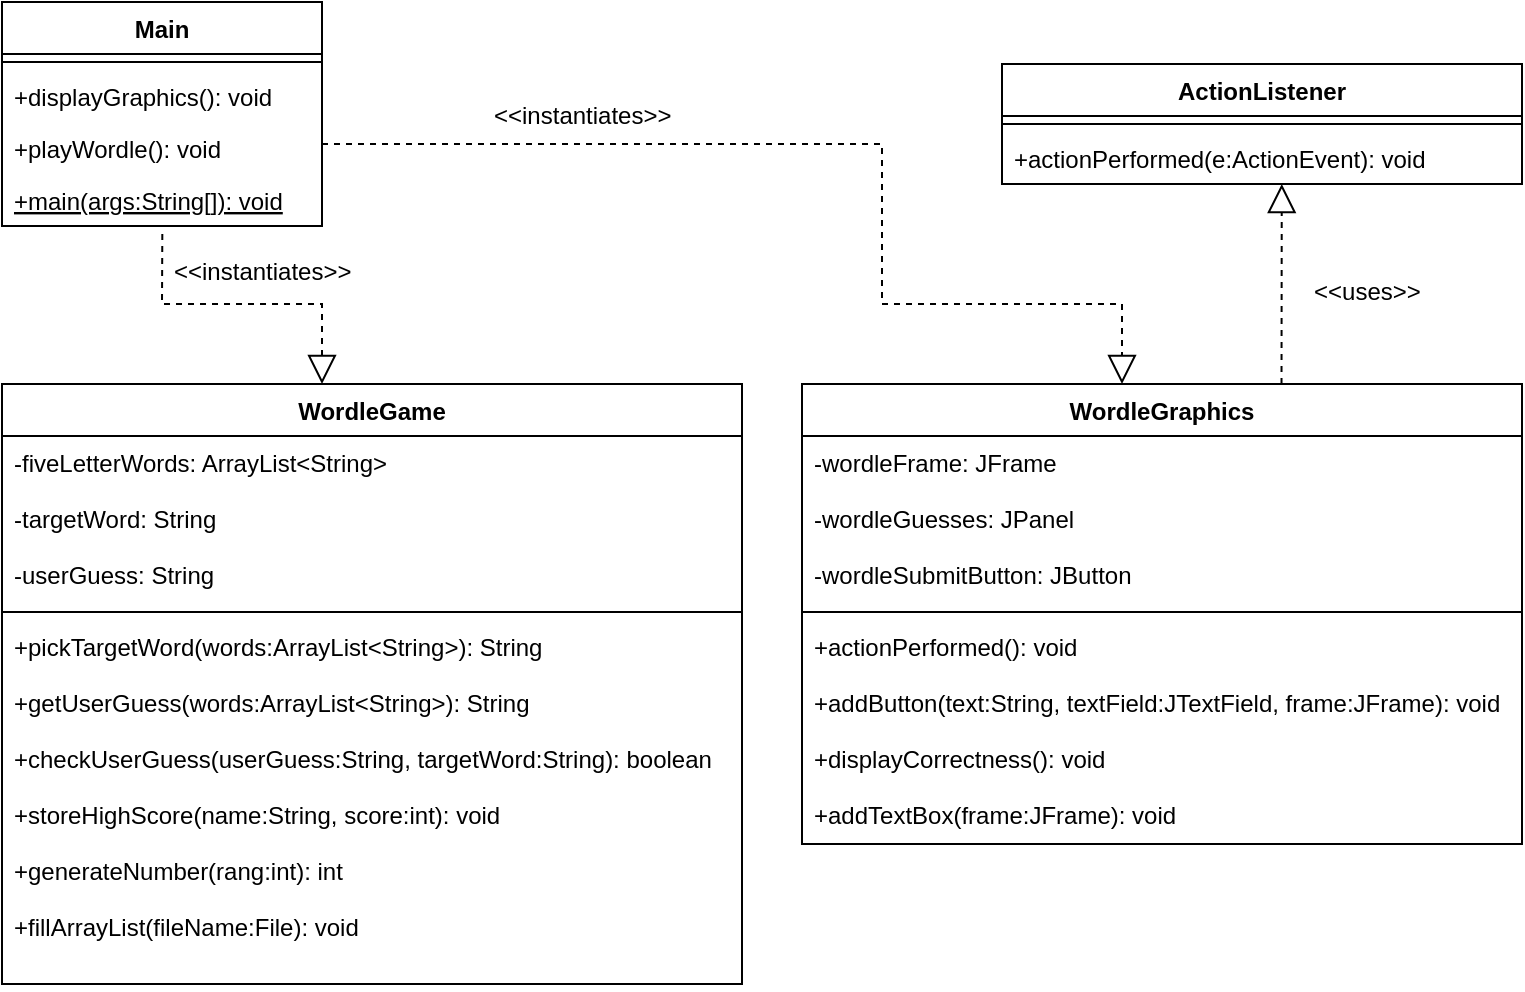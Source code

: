 <mxfile version="20.5.3" type="embed"><diagram id="C5RBs43oDa-KdzZeNtuy" name="Page-1"><mxGraphModel dx="1149" dy="919" grid="1" gridSize="10" guides="1" tooltips="1" connect="1" arrows="1" fold="1" page="1" pageScale="1" pageWidth="827" pageHeight="1169" math="0" shadow="0"><root><mxCell id="WIyWlLk6GJQsqaUBKTNV-0"/><mxCell id="WIyWlLk6GJQsqaUBKTNV-1" parent="WIyWlLk6GJQsqaUBKTNV-0"/><mxCell id="lITUYnTNvuvev6aslpu9-0" value="Main" style="swimlane;fontStyle=1;align=center;verticalAlign=top;childLayout=stackLayout;horizontal=1;startSize=26;horizontalStack=0;resizeParent=1;resizeParentMax=0;resizeLast=0;collapsible=1;marginBottom=0;" parent="WIyWlLk6GJQsqaUBKTNV-1" vertex="1"><mxGeometry x="40" y="9" width="160" height="112" as="geometry"/></mxCell><mxCell id="lITUYnTNvuvev6aslpu9-2" value="" style="line;strokeWidth=1;fillColor=none;align=left;verticalAlign=middle;spacingTop=-1;spacingLeft=3;spacingRight=3;rotatable=0;labelPosition=right;points=[];portConstraint=eastwest;strokeColor=inherit;" parent="lITUYnTNvuvev6aslpu9-0" vertex="1"><mxGeometry y="26" width="160" height="8" as="geometry"/></mxCell><mxCell id="lITUYnTNvuvev6aslpu9-4" value="+displayGraphics(): void" style="text;strokeColor=none;fillColor=none;align=left;verticalAlign=top;spacingLeft=4;spacingRight=4;overflow=hidden;rotatable=0;points=[[0,0.5],[1,0.5]];portConstraint=eastwest;" parent="lITUYnTNvuvev6aslpu9-0" vertex="1"><mxGeometry y="34" width="160" height="26" as="geometry"/></mxCell><mxCell id="lITUYnTNvuvev6aslpu9-5" value="+playWordle(): void" style="text;strokeColor=none;fillColor=none;align=left;verticalAlign=top;spacingLeft=4;spacingRight=4;overflow=hidden;rotatable=0;points=[[0,0.5],[1,0.5]];portConstraint=eastwest;" parent="lITUYnTNvuvev6aslpu9-0" vertex="1"><mxGeometry y="60" width="160" height="26" as="geometry"/></mxCell><mxCell id="lITUYnTNvuvev6aslpu9-3" value="+main(args:String[]): void" style="text;strokeColor=none;fillColor=none;align=left;verticalAlign=top;spacingLeft=4;spacingRight=4;overflow=hidden;rotatable=0;points=[[0,0.5],[1,0.5]];portConstraint=eastwest;fontStyle=4" parent="lITUYnTNvuvev6aslpu9-0" vertex="1"><mxGeometry y="86" width="160" height="26" as="geometry"/></mxCell><mxCell id="1" value="WordleGraphics" style="swimlane;fontStyle=1;align=center;verticalAlign=top;childLayout=stackLayout;horizontal=1;startSize=26;horizontalStack=0;resizeParent=1;resizeParentMax=0;resizeLast=0;collapsible=1;marginBottom=0;" parent="WIyWlLk6GJQsqaUBKTNV-1" vertex="1"><mxGeometry x="440" y="200" width="360" height="230" as="geometry"/></mxCell><mxCell id="2" value="-wordleFrame: JFrame&#10;&#10;-wordleGuesses: JPanel&#10;&#10;-wordleSubmitButton: JButton&#10;" style="text;strokeColor=none;fillColor=none;align=left;verticalAlign=top;spacingLeft=4;spacingRight=4;overflow=hidden;rotatable=0;points=[[0,0.5],[1,0.5]];portConstraint=eastwest;" parent="1" vertex="1"><mxGeometry y="26" width="360" height="84" as="geometry"/></mxCell><mxCell id="3" value="" style="line;strokeWidth=1;fillColor=none;align=left;verticalAlign=middle;spacingTop=-1;spacingLeft=3;spacingRight=3;rotatable=0;labelPosition=right;points=[];portConstraint=eastwest;" parent="1" vertex="1"><mxGeometry y="110" width="360" height="8" as="geometry"/></mxCell><mxCell id="4" value="+actionPerformed(): void&#10;&#10;+addButton(text:String, textField:JTextField, frame:JFrame): void&#10;&#10;+displayCorrectness(): void&#10;&#10;+addTextBox(frame:JFrame): void&#10;&#10;" style="text;strokeColor=none;fillColor=none;align=left;verticalAlign=top;spacingLeft=4;spacingRight=4;overflow=hidden;rotatable=0;points=[[0,0.5],[1,0.5]];portConstraint=eastwest;" parent="1" vertex="1"><mxGeometry y="118" width="360" height="112" as="geometry"/></mxCell><mxCell id="5" value="WordleGame" style="swimlane;fontStyle=1;align=center;verticalAlign=top;childLayout=stackLayout;horizontal=1;startSize=26;horizontalStack=0;resizeParent=1;resizeParentMax=0;resizeLast=0;collapsible=1;marginBottom=0;" parent="WIyWlLk6GJQsqaUBKTNV-1" vertex="1"><mxGeometry x="40" y="200" width="370" height="300" as="geometry"/></mxCell><mxCell id="6" value="-fiveLetterWords: ArrayList&lt;String&gt;&#10;&#10;-targetWord: String&#10;&#10;-userGuess: String&#10;" style="text;strokeColor=none;fillColor=none;align=left;verticalAlign=top;spacingLeft=4;spacingRight=4;overflow=hidden;rotatable=0;points=[[0,0.5],[1,0.5]];portConstraint=eastwest;" parent="5" vertex="1"><mxGeometry y="26" width="370" height="84" as="geometry"/></mxCell><mxCell id="7" value="" style="line;strokeWidth=1;fillColor=none;align=left;verticalAlign=middle;spacingTop=-1;spacingLeft=3;spacingRight=3;rotatable=0;labelPosition=right;points=[];portConstraint=eastwest;" parent="5" vertex="1"><mxGeometry y="110" width="370" height="8" as="geometry"/></mxCell><mxCell id="8" value="+pickTargetWord(words:ArrayList&lt;String&gt;): String&#10;&#10;+getUserGuess(words:ArrayList&lt;String&gt;): String&#10;&#10;+checkUserGuess(userGuess:String, targetWord:String): boolean&#10;&#10;+storeHighScore(name:String, score:int): void&#10;&#10;+generateNumber(rang:int): int&#10;&#10;+fillArrayList(fileName:File): void&#10;" style="text;strokeColor=none;fillColor=none;align=left;verticalAlign=top;spacingLeft=4;spacingRight=4;overflow=hidden;rotatable=0;points=[[0,0.5],[1,0.5]];portConstraint=eastwest;" parent="5" vertex="1"><mxGeometry y="118" width="370" height="182" as="geometry"/></mxCell><mxCell id="9" value="ActionListener" style="swimlane;fontStyle=1;align=center;verticalAlign=top;childLayout=stackLayout;horizontal=1;startSize=26;horizontalStack=0;resizeParent=1;resizeParentMax=0;resizeLast=0;collapsible=1;marginBottom=0;" parent="WIyWlLk6GJQsqaUBKTNV-1" vertex="1"><mxGeometry x="540" y="40" width="260" height="60" as="geometry"/></mxCell><mxCell id="11" value="" style="line;strokeWidth=1;fillColor=none;align=left;verticalAlign=middle;spacingTop=-1;spacingLeft=3;spacingRight=3;rotatable=0;labelPosition=right;points=[];portConstraint=eastwest;" parent="9" vertex="1"><mxGeometry y="26" width="260" height="8" as="geometry"/></mxCell><mxCell id="12" value="+actionPerformed(e:ActionEvent): void" style="text;strokeColor=none;fillColor=none;align=left;verticalAlign=top;spacingLeft=4;spacingRight=4;overflow=hidden;rotatable=0;points=[[0,0.5],[1,0.5]];portConstraint=eastwest;" parent="9" vertex="1"><mxGeometry y="34" width="260" height="26" as="geometry"/></mxCell><mxCell id="17" value="" style="endArrow=block;dashed=1;endFill=0;endSize=12;html=1;rounded=0;exitX=0.501;exitY=1.154;exitDx=0;exitDy=0;exitPerimeter=0;" parent="WIyWlLk6GJQsqaUBKTNV-1" source="lITUYnTNvuvev6aslpu9-3" edge="1"><mxGeometry width="160" relative="1" as="geometry"><mxPoint x="120" y="140" as="sourcePoint"/><mxPoint x="200" y="200" as="targetPoint"/><Array as="points"><mxPoint x="120" y="160"/><mxPoint x="200" y="160"/></Array></mxGeometry></mxCell><mxCell id="18" value="" style="endArrow=block;dashed=1;endFill=0;endSize=12;html=1;rounded=0;" parent="WIyWlLk6GJQsqaUBKTNV-1" edge="1"><mxGeometry width="160" relative="1" as="geometry"><mxPoint x="200" y="80" as="sourcePoint"/><mxPoint x="600" y="200" as="targetPoint"/><Array as="points"><mxPoint x="480" y="80"/><mxPoint x="480" y="160"/><mxPoint x="600" y="160"/></Array></mxGeometry></mxCell><mxCell id="20" value="&lt;&lt;instantiates&gt;&gt;" style="text;strokeColor=none;fillColor=none;align=left;verticalAlign=top;spacingLeft=4;spacingRight=4;overflow=hidden;rotatable=0;points=[[0,0.5],[1,0.5]];portConstraint=eastwest;" parent="WIyWlLk6GJQsqaUBKTNV-1" vertex="1"><mxGeometry x="280" y="52" width="100" height="26" as="geometry"/></mxCell><mxCell id="21" value="&lt;&lt;instantiates&gt;&gt;" style="text;strokeColor=none;fillColor=none;align=left;verticalAlign=top;spacingLeft=4;spacingRight=4;overflow=hidden;rotatable=0;points=[[0,0.5],[1,0.5]];portConstraint=eastwest;" parent="WIyWlLk6GJQsqaUBKTNV-1" vertex="1"><mxGeometry x="120" y="130" width="100" height="26" as="geometry"/></mxCell><mxCell id="22" value="" style="endArrow=block;dashed=1;endFill=0;endSize=12;html=1;rounded=0;exitX=0.666;exitY=0;exitDx=0;exitDy=0;exitPerimeter=0;entryX=0.538;entryY=1;entryDx=0;entryDy=0;entryPerimeter=0;" parent="WIyWlLk6GJQsqaUBKTNV-1" source="1" target="12" edge="1"><mxGeometry width="160" relative="1" as="geometry"><mxPoint x="660" y="190" as="sourcePoint"/><mxPoint x="680" y="110" as="targetPoint"/></mxGeometry></mxCell><mxCell id="23" value="&lt;&lt;uses&gt;&gt;" style="text;strokeColor=none;fillColor=none;align=left;verticalAlign=top;spacingLeft=4;spacingRight=4;overflow=hidden;rotatable=0;points=[[0,0.5],[1,0.5]];portConstraint=eastwest;" vertex="1" parent="WIyWlLk6GJQsqaUBKTNV-1"><mxGeometry x="690" y="140" width="70" height="26" as="geometry"/></mxCell></root></mxGraphModel></diagram></mxfile>